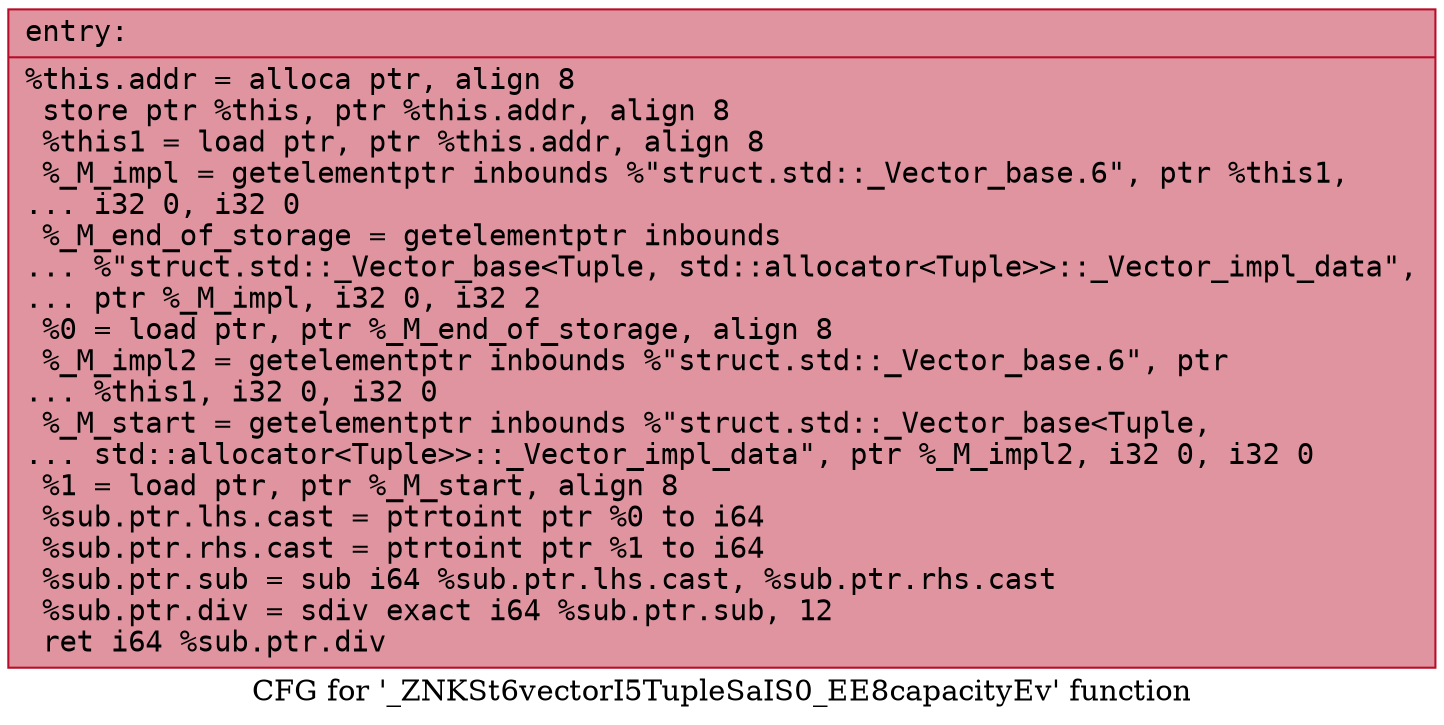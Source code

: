 digraph "CFG for '_ZNKSt6vectorI5TupleSaIS0_EE8capacityEv' function" {
	label="CFG for '_ZNKSt6vectorI5TupleSaIS0_EE8capacityEv' function";

	Node0x55c6063997d0 [shape=record,color="#b70d28ff", style=filled, fillcolor="#b70d2870" fontname="Courier",label="{entry:\l|  %this.addr = alloca ptr, align 8\l  store ptr %this, ptr %this.addr, align 8\l  %this1 = load ptr, ptr %this.addr, align 8\l  %_M_impl = getelementptr inbounds %\"struct.std::_Vector_base.6\", ptr %this1,\l... i32 0, i32 0\l  %_M_end_of_storage = getelementptr inbounds\l... %\"struct.std::_Vector_base\<Tuple, std::allocator\<Tuple\>\>::_Vector_impl_data\",\l... ptr %_M_impl, i32 0, i32 2\l  %0 = load ptr, ptr %_M_end_of_storage, align 8\l  %_M_impl2 = getelementptr inbounds %\"struct.std::_Vector_base.6\", ptr\l... %this1, i32 0, i32 0\l  %_M_start = getelementptr inbounds %\"struct.std::_Vector_base\<Tuple,\l... std::allocator\<Tuple\>\>::_Vector_impl_data\", ptr %_M_impl2, i32 0, i32 0\l  %1 = load ptr, ptr %_M_start, align 8\l  %sub.ptr.lhs.cast = ptrtoint ptr %0 to i64\l  %sub.ptr.rhs.cast = ptrtoint ptr %1 to i64\l  %sub.ptr.sub = sub i64 %sub.ptr.lhs.cast, %sub.ptr.rhs.cast\l  %sub.ptr.div = sdiv exact i64 %sub.ptr.sub, 12\l  ret i64 %sub.ptr.div\l}"];
}
